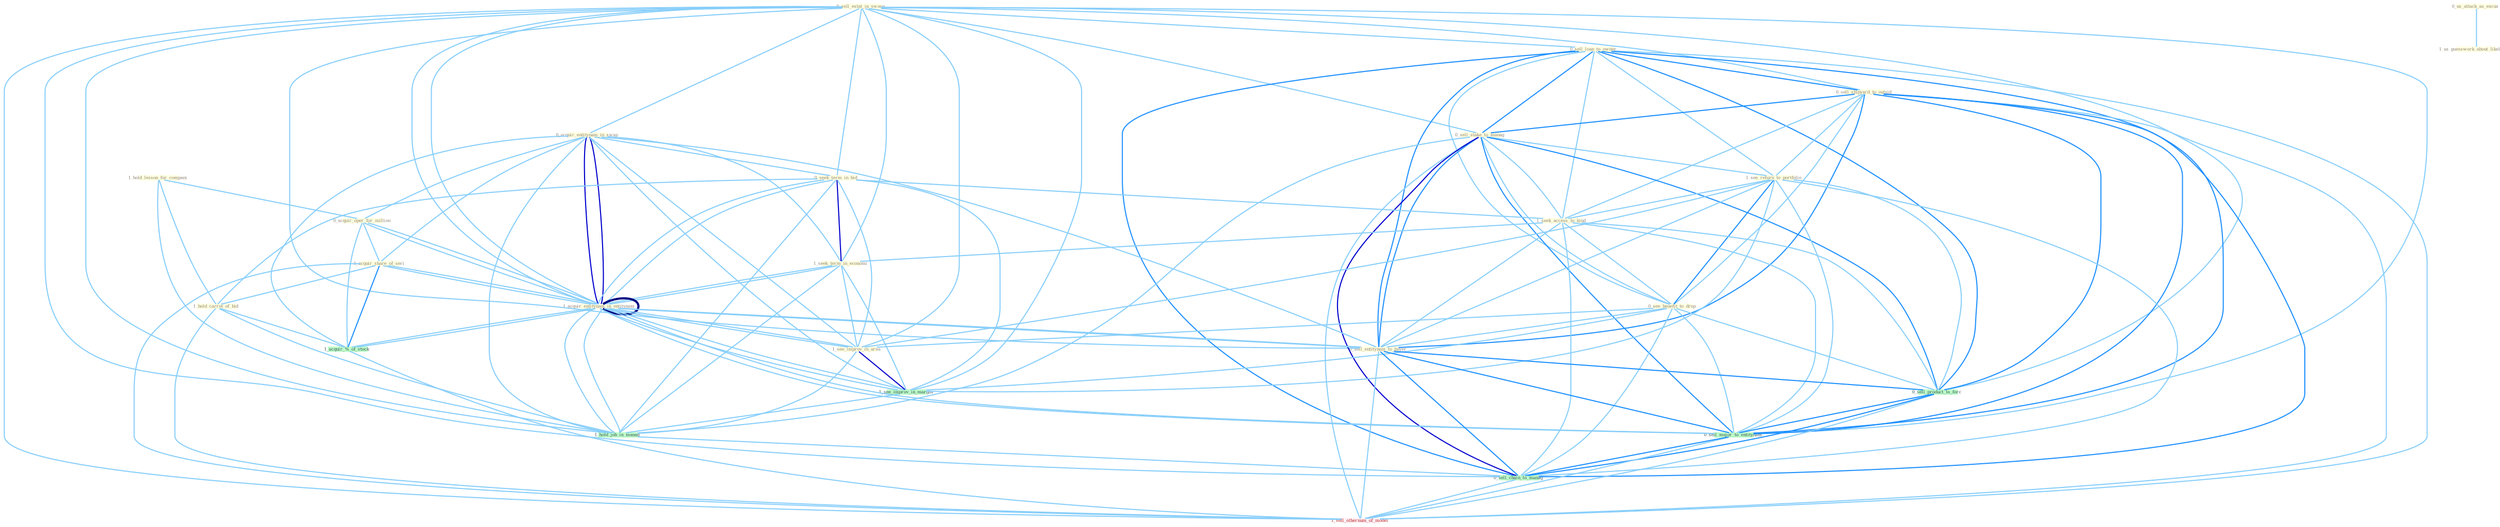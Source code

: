 Graph G{ 
    node
    [shape=polygon,style=filled,width=.5,height=.06,color="#BDFCC9",fixedsize=true,fontsize=4,
    fontcolor="#2f4f4f"];
    {node
    [color="#ffffe0", fontcolor="#8b7d6b"] "0_sell_estat_in_swoop " "0_sell_loan_to_owner " "0_sell_shipyard_to_outsid " "0_sell_stake_to_manag " "0_us_attack_as_excus " "0_acquir_entitynam_in_swap " "1_see_return_to_portfolio " "1_hold_lesson_for_compani " "0_seek_term_in_bid " "1_seek_access_to_kind " "1_seek_term_in_economi " "0_acquir_oper_for_million " "0_see_benefit_to_drop " "1_acquir_share_of_seri " "1_acquir_entitynam_in_entitynam " "1_hold_carrot_of_bid " "1_acquir_entitynam_in_entitynam " "1_see_improv_in_area " "1_us_guesswork_about_likelihood " "0_sell_entitynam_to_buyer "}
{node [color="#fff0f5", fontcolor="#b22222"] "1_sell_othernum_of_model "}
edge [color="#B0E2FF"];

	"0_sell_estat_in_swoop " -- "0_sell_loan_to_owner " [w="1", color="#87cefa" ];
	"0_sell_estat_in_swoop " -- "0_sell_shipyard_to_outsid " [w="1", color="#87cefa" ];
	"0_sell_estat_in_swoop " -- "0_sell_stake_to_manag " [w="1", color="#87cefa" ];
	"0_sell_estat_in_swoop " -- "0_acquir_entitynam_in_swap " [w="1", color="#87cefa" ];
	"0_sell_estat_in_swoop " -- "0_seek_term_in_bid " [w="1", color="#87cefa" ];
	"0_sell_estat_in_swoop " -- "1_seek_term_in_economi " [w="1", color="#87cefa" ];
	"0_sell_estat_in_swoop " -- "1_acquir_entitynam_in_entitynam " [w="1", color="#87cefa" ];
	"0_sell_estat_in_swoop " -- "1_acquir_entitynam_in_entitynam " [w="1", color="#87cefa" ];
	"0_sell_estat_in_swoop " -- "1_see_improv_in_area " [w="1", color="#87cefa" ];
	"0_sell_estat_in_swoop " -- "0_sell_entitynam_to_buyer " [w="1", color="#87cefa" ];
	"0_sell_estat_in_swoop " -- "1_see_improv_in_margin " [w="1", color="#87cefa" ];
	"0_sell_estat_in_swoop " -- "1_hold_job_in_manag " [w="1", color="#87cefa" ];
	"0_sell_estat_in_swoop " -- "0_sell_product_to_forc " [w="1", color="#87cefa" ];
	"0_sell_estat_in_swoop " -- "0_sell_major_to_entitynam " [w="1", color="#87cefa" ];
	"0_sell_estat_in_swoop " -- "0_sell_chain_to_manag " [w="1", color="#87cefa" ];
	"0_sell_estat_in_swoop " -- "1_sell_othernum_of_model " [w="1", color="#87cefa" ];
	"0_sell_loan_to_owner " -- "0_sell_shipyard_to_outsid " [w="2", color="#1e90ff" , len=0.8];
	"0_sell_loan_to_owner " -- "0_sell_stake_to_manag " [w="2", color="#1e90ff" , len=0.8];
	"0_sell_loan_to_owner " -- "1_see_return_to_portfolio " [w="1", color="#87cefa" ];
	"0_sell_loan_to_owner " -- "1_seek_access_to_kind " [w="1", color="#87cefa" ];
	"0_sell_loan_to_owner " -- "0_see_benefit_to_drop " [w="1", color="#87cefa" ];
	"0_sell_loan_to_owner " -- "0_sell_entitynam_to_buyer " [w="2", color="#1e90ff" , len=0.8];
	"0_sell_loan_to_owner " -- "0_sell_product_to_forc " [w="2", color="#1e90ff" , len=0.8];
	"0_sell_loan_to_owner " -- "0_sell_major_to_entitynam " [w="2", color="#1e90ff" , len=0.8];
	"0_sell_loan_to_owner " -- "0_sell_chain_to_manag " [w="2", color="#1e90ff" , len=0.8];
	"0_sell_loan_to_owner " -- "1_sell_othernum_of_model " [w="1", color="#87cefa" ];
	"0_sell_shipyard_to_outsid " -- "0_sell_stake_to_manag " [w="2", color="#1e90ff" , len=0.8];
	"0_sell_shipyard_to_outsid " -- "1_see_return_to_portfolio " [w="1", color="#87cefa" ];
	"0_sell_shipyard_to_outsid " -- "1_seek_access_to_kind " [w="1", color="#87cefa" ];
	"0_sell_shipyard_to_outsid " -- "0_see_benefit_to_drop " [w="1", color="#87cefa" ];
	"0_sell_shipyard_to_outsid " -- "0_sell_entitynam_to_buyer " [w="2", color="#1e90ff" , len=0.8];
	"0_sell_shipyard_to_outsid " -- "0_sell_product_to_forc " [w="2", color="#1e90ff" , len=0.8];
	"0_sell_shipyard_to_outsid " -- "0_sell_major_to_entitynam " [w="2", color="#1e90ff" , len=0.8];
	"0_sell_shipyard_to_outsid " -- "0_sell_chain_to_manag " [w="2", color="#1e90ff" , len=0.8];
	"0_sell_shipyard_to_outsid " -- "1_sell_othernum_of_model " [w="1", color="#87cefa" ];
	"0_sell_stake_to_manag " -- "1_see_return_to_portfolio " [w="1", color="#87cefa" ];
	"0_sell_stake_to_manag " -- "1_seek_access_to_kind " [w="1", color="#87cefa" ];
	"0_sell_stake_to_manag " -- "0_see_benefit_to_drop " [w="1", color="#87cefa" ];
	"0_sell_stake_to_manag " -- "0_sell_entitynam_to_buyer " [w="2", color="#1e90ff" , len=0.8];
	"0_sell_stake_to_manag " -- "1_hold_job_in_manag " [w="1", color="#87cefa" ];
	"0_sell_stake_to_manag " -- "0_sell_product_to_forc " [w="2", color="#1e90ff" , len=0.8];
	"0_sell_stake_to_manag " -- "0_sell_major_to_entitynam " [w="2", color="#1e90ff" , len=0.8];
	"0_sell_stake_to_manag " -- "0_sell_chain_to_manag " [w="3", color="#0000cd" , len=0.6];
	"0_sell_stake_to_manag " -- "1_sell_othernum_of_model " [w="1", color="#87cefa" ];
	"0_us_attack_as_excus " -- "1_us_guesswork_about_likelihood " [w="1", color="#87cefa" ];
	"0_acquir_entitynam_in_swap " -- "0_seek_term_in_bid " [w="1", color="#87cefa" ];
	"0_acquir_entitynam_in_swap " -- "1_seek_term_in_economi " [w="1", color="#87cefa" ];
	"0_acquir_entitynam_in_swap " -- "0_acquir_oper_for_million " [w="1", color="#87cefa" ];
	"0_acquir_entitynam_in_swap " -- "1_acquir_share_of_seri " [w="1", color="#87cefa" ];
	"0_acquir_entitynam_in_swap " -- "1_acquir_entitynam_in_entitynam " [w="3", color="#0000cd" , len=0.6];
	"0_acquir_entitynam_in_swap " -- "1_acquir_entitynam_in_entitynam " [w="3", color="#0000cd" , len=0.6];
	"0_acquir_entitynam_in_swap " -- "1_see_improv_in_area " [w="1", color="#87cefa" ];
	"0_acquir_entitynam_in_swap " -- "0_sell_entitynam_to_buyer " [w="1", color="#87cefa" ];
	"0_acquir_entitynam_in_swap " -- "1_see_improv_in_margin " [w="1", color="#87cefa" ];
	"0_acquir_entitynam_in_swap " -- "1_acquir_%_of_stock " [w="1", color="#87cefa" ];
	"0_acquir_entitynam_in_swap " -- "1_hold_job_in_manag " [w="1", color="#87cefa" ];
	"1_see_return_to_portfolio " -- "1_seek_access_to_kind " [w="1", color="#87cefa" ];
	"1_see_return_to_portfolio " -- "0_see_benefit_to_drop " [w="2", color="#1e90ff" , len=0.8];
	"1_see_return_to_portfolio " -- "1_see_improv_in_area " [w="1", color="#87cefa" ];
	"1_see_return_to_portfolio " -- "0_sell_entitynam_to_buyer " [w="1", color="#87cefa" ];
	"1_see_return_to_portfolio " -- "1_see_improv_in_margin " [w="1", color="#87cefa" ];
	"1_see_return_to_portfolio " -- "0_sell_product_to_forc " [w="1", color="#87cefa" ];
	"1_see_return_to_portfolio " -- "0_sell_major_to_entitynam " [w="1", color="#87cefa" ];
	"1_see_return_to_portfolio " -- "0_sell_chain_to_manag " [w="1", color="#87cefa" ];
	"1_hold_lesson_for_compani " -- "0_acquir_oper_for_million " [w="1", color="#87cefa" ];
	"1_hold_lesson_for_compani " -- "1_hold_carrot_of_bid " [w="1", color="#87cefa" ];
	"1_hold_lesson_for_compani " -- "1_hold_job_in_manag " [w="1", color="#87cefa" ];
	"0_seek_term_in_bid " -- "1_seek_access_to_kind " [w="1", color="#87cefa" ];
	"0_seek_term_in_bid " -- "1_seek_term_in_economi " [w="3", color="#0000cd" , len=0.6];
	"0_seek_term_in_bid " -- "1_acquir_entitynam_in_entitynam " [w="1", color="#87cefa" ];
	"0_seek_term_in_bid " -- "1_hold_carrot_of_bid " [w="1", color="#87cefa" ];
	"0_seek_term_in_bid " -- "1_acquir_entitynam_in_entitynam " [w="1", color="#87cefa" ];
	"0_seek_term_in_bid " -- "1_see_improv_in_area " [w="1", color="#87cefa" ];
	"0_seek_term_in_bid " -- "1_see_improv_in_margin " [w="1", color="#87cefa" ];
	"0_seek_term_in_bid " -- "1_hold_job_in_manag " [w="1", color="#87cefa" ];
	"1_seek_access_to_kind " -- "1_seek_term_in_economi " [w="1", color="#87cefa" ];
	"1_seek_access_to_kind " -- "0_see_benefit_to_drop " [w="1", color="#87cefa" ];
	"1_seek_access_to_kind " -- "0_sell_entitynam_to_buyer " [w="1", color="#87cefa" ];
	"1_seek_access_to_kind " -- "0_sell_product_to_forc " [w="1", color="#87cefa" ];
	"1_seek_access_to_kind " -- "0_sell_major_to_entitynam " [w="1", color="#87cefa" ];
	"1_seek_access_to_kind " -- "0_sell_chain_to_manag " [w="1", color="#87cefa" ];
	"1_seek_term_in_economi " -- "1_acquir_entitynam_in_entitynam " [w="1", color="#87cefa" ];
	"1_seek_term_in_economi " -- "1_acquir_entitynam_in_entitynam " [w="1", color="#87cefa" ];
	"1_seek_term_in_economi " -- "1_see_improv_in_area " [w="1", color="#87cefa" ];
	"1_seek_term_in_economi " -- "1_see_improv_in_margin " [w="1", color="#87cefa" ];
	"1_seek_term_in_economi " -- "1_hold_job_in_manag " [w="1", color="#87cefa" ];
	"0_acquir_oper_for_million " -- "1_acquir_share_of_seri " [w="1", color="#87cefa" ];
	"0_acquir_oper_for_million " -- "1_acquir_entitynam_in_entitynam " [w="1", color="#87cefa" ];
	"0_acquir_oper_for_million " -- "1_acquir_entitynam_in_entitynam " [w="1", color="#87cefa" ];
	"0_acquir_oper_for_million " -- "1_acquir_%_of_stock " [w="1", color="#87cefa" ];
	"0_see_benefit_to_drop " -- "1_see_improv_in_area " [w="1", color="#87cefa" ];
	"0_see_benefit_to_drop " -- "0_sell_entitynam_to_buyer " [w="1", color="#87cefa" ];
	"0_see_benefit_to_drop " -- "1_see_improv_in_margin " [w="1", color="#87cefa" ];
	"0_see_benefit_to_drop " -- "0_sell_product_to_forc " [w="1", color="#87cefa" ];
	"0_see_benefit_to_drop " -- "0_sell_major_to_entitynam " [w="1", color="#87cefa" ];
	"0_see_benefit_to_drop " -- "0_sell_chain_to_manag " [w="1", color="#87cefa" ];
	"1_acquir_share_of_seri " -- "1_acquir_entitynam_in_entitynam " [w="1", color="#87cefa" ];
	"1_acquir_share_of_seri " -- "1_hold_carrot_of_bid " [w="1", color="#87cefa" ];
	"1_acquir_share_of_seri " -- "1_acquir_entitynam_in_entitynam " [w="1", color="#87cefa" ];
	"1_acquir_share_of_seri " -- "1_acquir_%_of_stock " [w="2", color="#1e90ff" , len=0.8];
	"1_acquir_share_of_seri " -- "1_sell_othernum_of_model " [w="1", color="#87cefa" ];
	"1_acquir_entitynam_in_entitynam " -- "1_acquir_entitynam_in_entitynam " [w="4", style=bold, color="#000080", len=0.4];
	"1_acquir_entitynam_in_entitynam " -- "1_see_improv_in_area " [w="1", color="#87cefa" ];
	"1_acquir_entitynam_in_entitynam " -- "0_sell_entitynam_to_buyer " [w="1", color="#87cefa" ];
	"1_acquir_entitynam_in_entitynam " -- "1_see_improv_in_margin " [w="1", color="#87cefa" ];
	"1_acquir_entitynam_in_entitynam " -- "1_acquir_%_of_stock " [w="1", color="#87cefa" ];
	"1_acquir_entitynam_in_entitynam " -- "1_hold_job_in_manag " [w="1", color="#87cefa" ];
	"1_acquir_entitynam_in_entitynam " -- "0_sell_major_to_entitynam " [w="1", color="#87cefa" ];
	"1_hold_carrot_of_bid " -- "1_acquir_%_of_stock " [w="1", color="#87cefa" ];
	"1_hold_carrot_of_bid " -- "1_hold_job_in_manag " [w="1", color="#87cefa" ];
	"1_hold_carrot_of_bid " -- "1_sell_othernum_of_model " [w="1", color="#87cefa" ];
	"1_acquir_entitynam_in_entitynam " -- "1_see_improv_in_area " [w="1", color="#87cefa" ];
	"1_acquir_entitynam_in_entitynam " -- "0_sell_entitynam_to_buyer " [w="1", color="#87cefa" ];
	"1_acquir_entitynam_in_entitynam " -- "1_see_improv_in_margin " [w="1", color="#87cefa" ];
	"1_acquir_entitynam_in_entitynam " -- "1_acquir_%_of_stock " [w="1", color="#87cefa" ];
	"1_acquir_entitynam_in_entitynam " -- "1_hold_job_in_manag " [w="1", color="#87cefa" ];
	"1_acquir_entitynam_in_entitynam " -- "0_sell_major_to_entitynam " [w="1", color="#87cefa" ];
	"1_see_improv_in_area " -- "1_see_improv_in_margin " [w="3", color="#0000cd" , len=0.6];
	"1_see_improv_in_area " -- "1_hold_job_in_manag " [w="1", color="#87cefa" ];
	"0_sell_entitynam_to_buyer " -- "0_sell_product_to_forc " [w="2", color="#1e90ff" , len=0.8];
	"0_sell_entitynam_to_buyer " -- "0_sell_major_to_entitynam " [w="2", color="#1e90ff" , len=0.8];
	"0_sell_entitynam_to_buyer " -- "0_sell_chain_to_manag " [w="2", color="#1e90ff" , len=0.8];
	"0_sell_entitynam_to_buyer " -- "1_sell_othernum_of_model " [w="1", color="#87cefa" ];
	"1_see_improv_in_margin " -- "1_hold_job_in_manag " [w="1", color="#87cefa" ];
	"1_acquir_%_of_stock " -- "1_sell_othernum_of_model " [w="1", color="#87cefa" ];
	"1_hold_job_in_manag " -- "0_sell_chain_to_manag " [w="1", color="#87cefa" ];
	"0_sell_product_to_forc " -- "0_sell_major_to_entitynam " [w="2", color="#1e90ff" , len=0.8];
	"0_sell_product_to_forc " -- "0_sell_chain_to_manag " [w="2", color="#1e90ff" , len=0.8];
	"0_sell_product_to_forc " -- "1_sell_othernum_of_model " [w="1", color="#87cefa" ];
	"0_sell_major_to_entitynam " -- "0_sell_chain_to_manag " [w="2", color="#1e90ff" , len=0.8];
	"0_sell_major_to_entitynam " -- "1_sell_othernum_of_model " [w="1", color="#87cefa" ];
	"0_sell_chain_to_manag " -- "1_sell_othernum_of_model " [w="1", color="#87cefa" ];
}